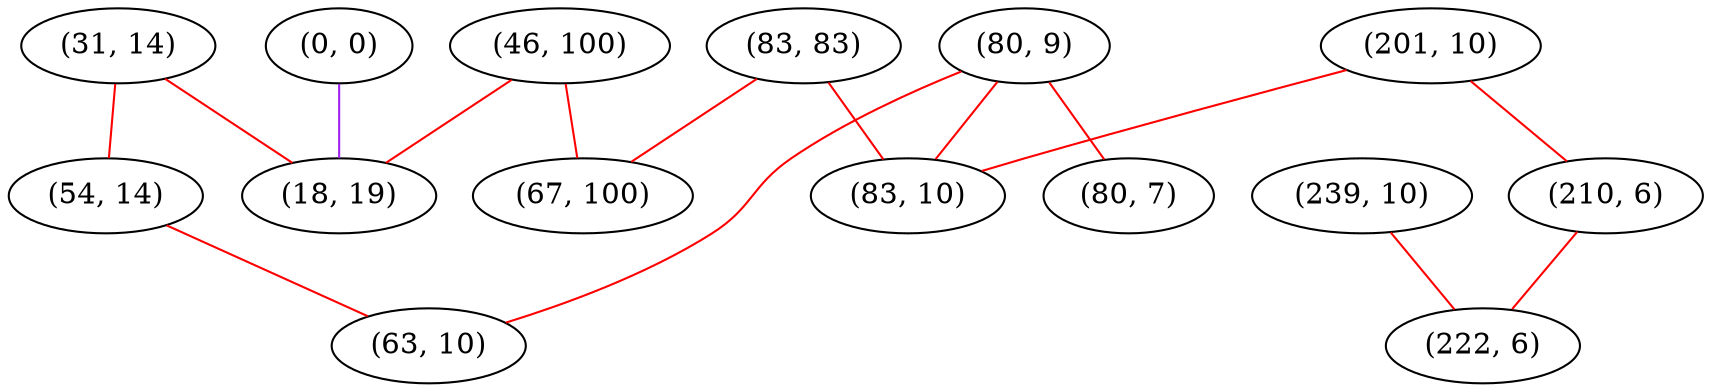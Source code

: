 graph "" {
"(0, 0)";
"(83, 83)";
"(80, 9)";
"(46, 100)";
"(31, 14)";
"(239, 10)";
"(54, 14)";
"(201, 10)";
"(210, 6)";
"(18, 19)";
"(80, 7)";
"(83, 10)";
"(67, 100)";
"(63, 10)";
"(222, 6)";
"(0, 0)" -- "(18, 19)"  [color=purple, key=0, weight=4];
"(83, 83)" -- "(83, 10)"  [color=red, key=0, weight=1];
"(83, 83)" -- "(67, 100)"  [color=red, key=0, weight=1];
"(80, 9)" -- "(83, 10)"  [color=red, key=0, weight=1];
"(80, 9)" -- "(63, 10)"  [color=red, key=0, weight=1];
"(80, 9)" -- "(80, 7)"  [color=red, key=0, weight=1];
"(46, 100)" -- "(67, 100)"  [color=red, key=0, weight=1];
"(46, 100)" -- "(18, 19)"  [color=red, key=0, weight=1];
"(31, 14)" -- "(18, 19)"  [color=red, key=0, weight=1];
"(31, 14)" -- "(54, 14)"  [color=red, key=0, weight=1];
"(239, 10)" -- "(222, 6)"  [color=red, key=0, weight=1];
"(54, 14)" -- "(63, 10)"  [color=red, key=0, weight=1];
"(201, 10)" -- "(83, 10)"  [color=red, key=0, weight=1];
"(201, 10)" -- "(210, 6)"  [color=red, key=0, weight=1];
"(210, 6)" -- "(222, 6)"  [color=red, key=0, weight=1];
}
